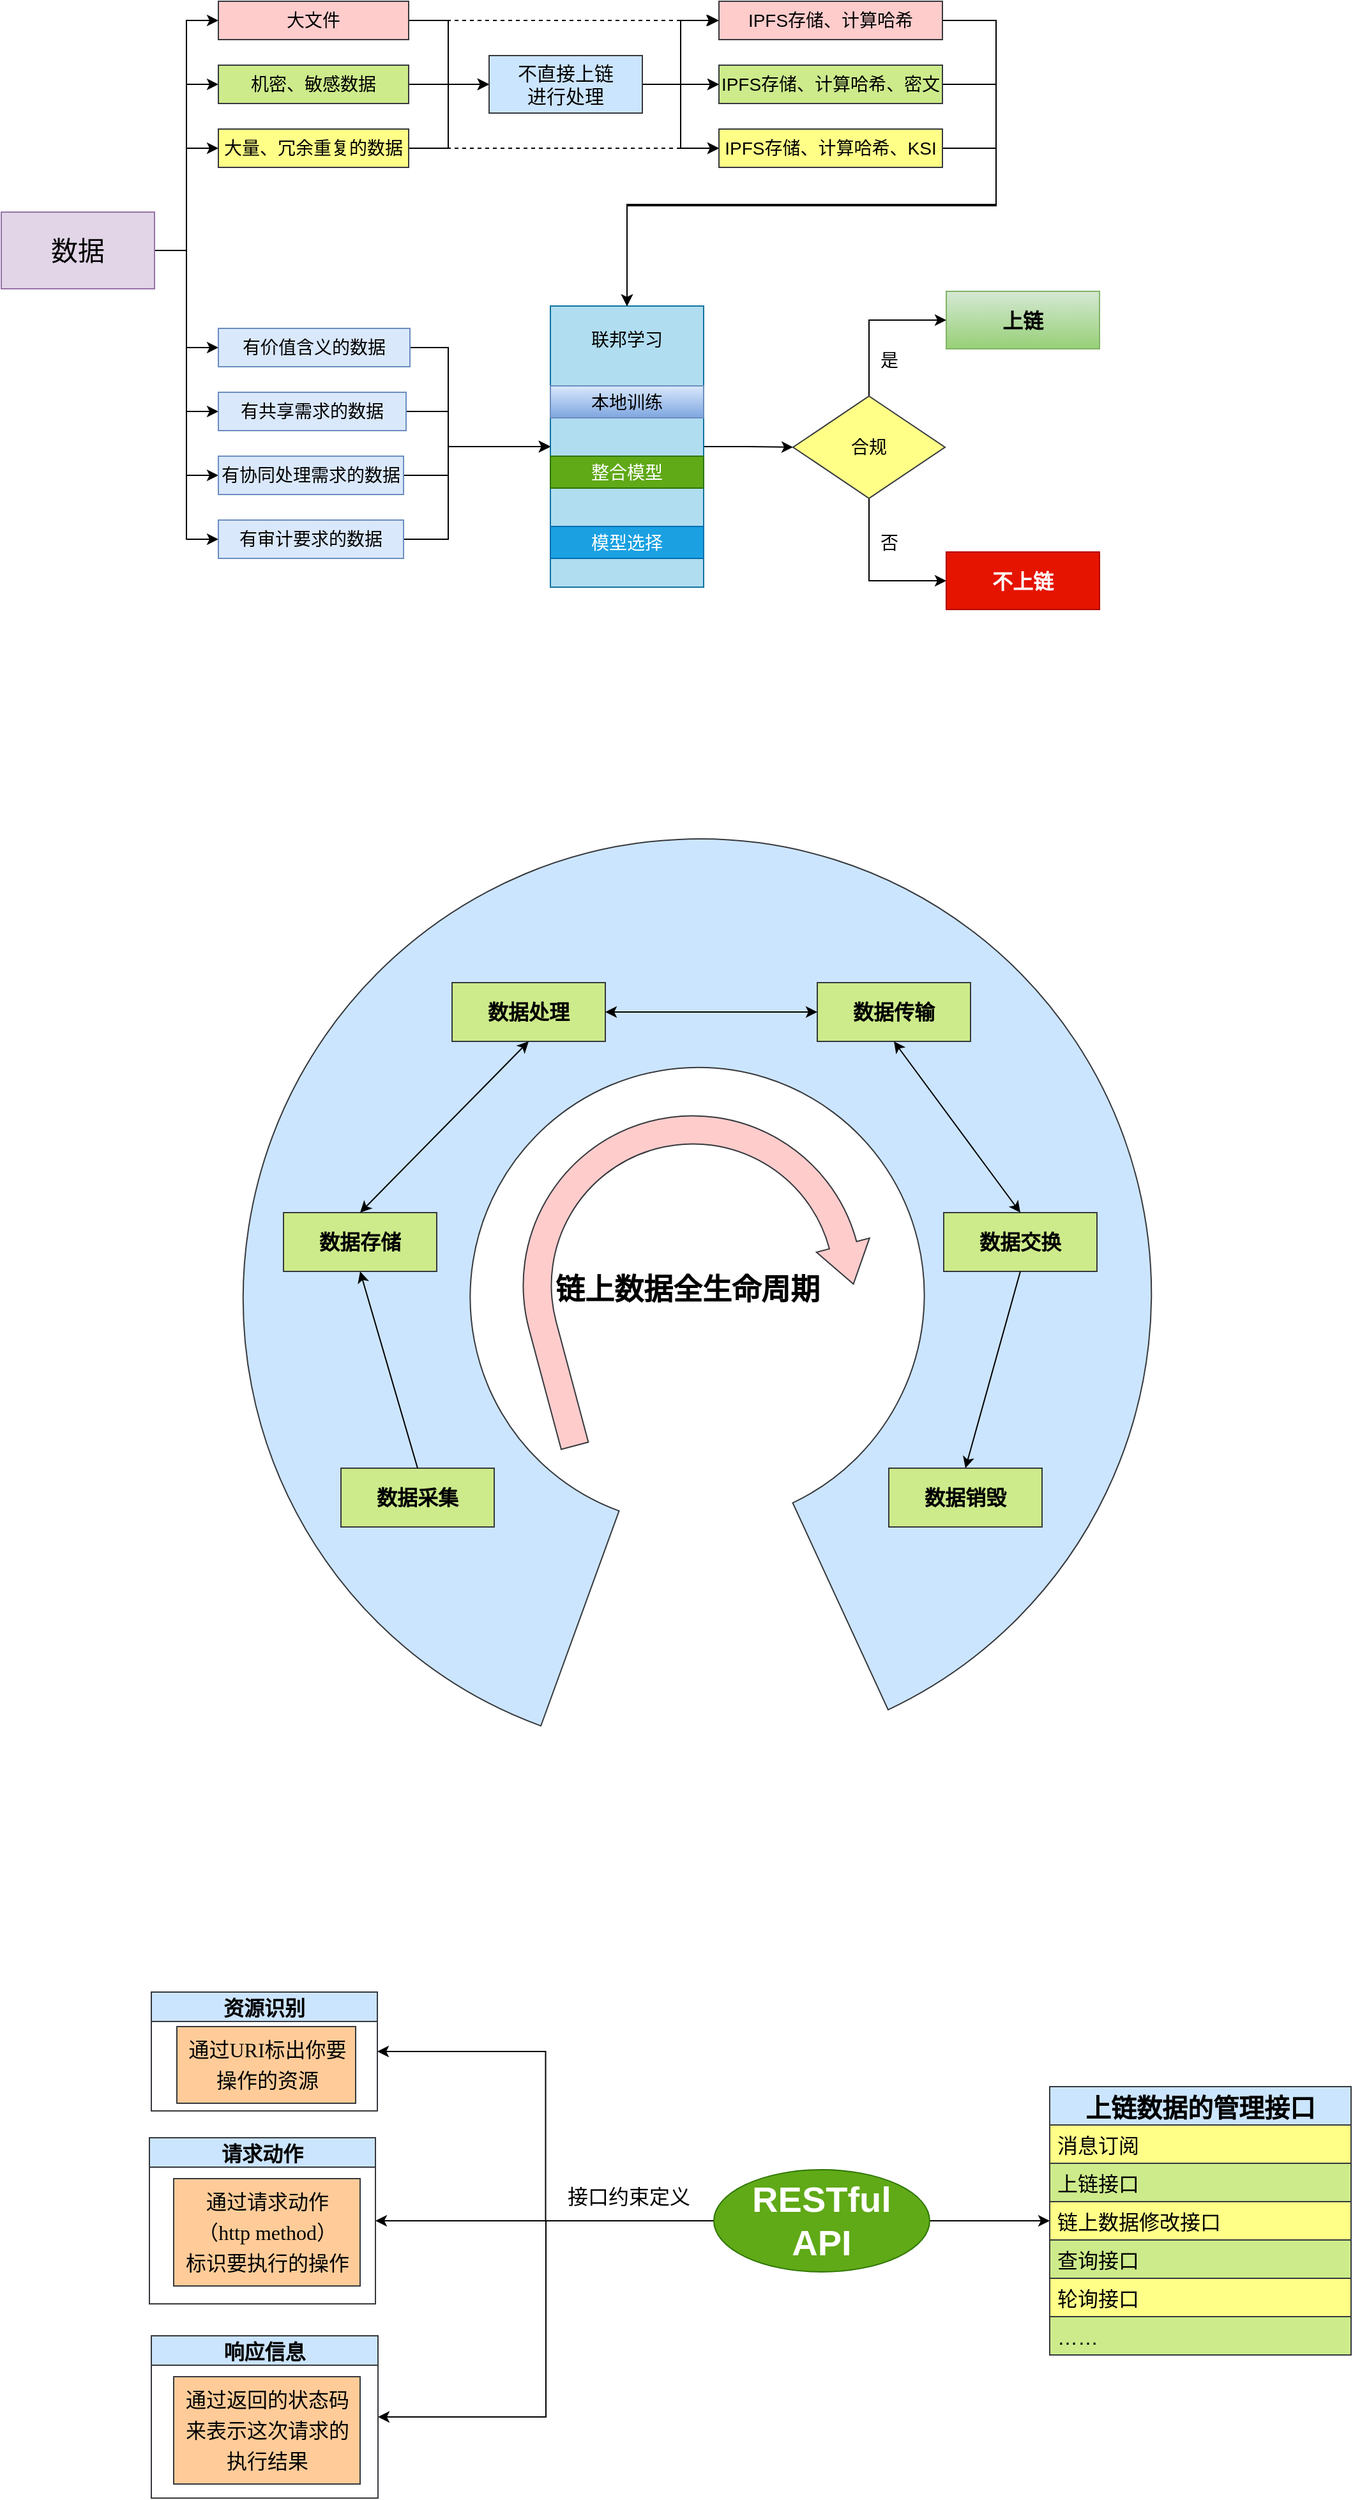 <mxfile version="20.3.2" type="github">
  <diagram id="kjsnh7O_SymupYjuu-0S" name="第 1 页">
    <mxGraphModel dx="2703" dy="1820" grid="0" gridSize="10" guides="1" tooltips="1" connect="1" arrows="1" fold="1" page="0" pageScale="1" pageWidth="827" pageHeight="1169" math="0" shadow="0">
      <root>
        <mxCell id="0" />
        <mxCell id="1" parent="0" />
        <mxCell id="IhO_nc91fv_scysewJJJ-87" value="" style="verticalLabelPosition=bottom;verticalAlign=top;html=1;shape=mxgraph.basic.partConcEllipse;startAngle=0.25;endAngle=0.125;arcWidth=0.5;rotation=110;fillColor=#cce5ff;strokeColor=#36393d;" parent="1" vertex="1">
          <mxGeometry x="267" y="693" width="716" height="710.5" as="geometry" />
        </mxCell>
        <mxCell id="IhO_nc91fv_scysewJJJ-14" style="edgeStyle=orthogonalEdgeStyle;rounded=0;orthogonalLoop=1;jettySize=auto;html=1;entryX=0;entryY=0.5;entryDx=0;entryDy=0;" parent="1" source="IhO_nc91fv_scysewJJJ-1" target="IhO_nc91fv_scysewJJJ-2" edge="1">
          <mxGeometry relative="1" as="geometry" />
        </mxCell>
        <mxCell id="IhO_nc91fv_scysewJJJ-15" style="edgeStyle=orthogonalEdgeStyle;rounded=0;orthogonalLoop=1;jettySize=auto;html=1;exitX=1;exitY=0.5;exitDx=0;exitDy=0;entryX=0;entryY=0.5;entryDx=0;entryDy=0;" parent="1" source="IhO_nc91fv_scysewJJJ-1" target="IhO_nc91fv_scysewJJJ-8" edge="1">
          <mxGeometry relative="1" as="geometry" />
        </mxCell>
        <mxCell id="IhO_nc91fv_scysewJJJ-16" style="edgeStyle=orthogonalEdgeStyle;rounded=0;orthogonalLoop=1;jettySize=auto;html=1;entryX=0;entryY=0.5;entryDx=0;entryDy=0;" parent="1" source="IhO_nc91fv_scysewJJJ-1" target="IhO_nc91fv_scysewJJJ-9" edge="1">
          <mxGeometry relative="1" as="geometry" />
        </mxCell>
        <mxCell id="IhO_nc91fv_scysewJJJ-17" style="edgeStyle=orthogonalEdgeStyle;rounded=0;orthogonalLoop=1;jettySize=auto;html=1;exitX=1;exitY=0.5;exitDx=0;exitDy=0;entryX=0;entryY=0.5;entryDx=0;entryDy=0;fontSize=14;" parent="1" source="IhO_nc91fv_scysewJJJ-1" target="IhO_nc91fv_scysewJJJ-10" edge="1">
          <mxGeometry relative="1" as="geometry" />
        </mxCell>
        <mxCell id="IhO_nc91fv_scysewJJJ-18" style="edgeStyle=orthogonalEdgeStyle;rounded=0;orthogonalLoop=1;jettySize=auto;html=1;exitX=1;exitY=0.5;exitDx=0;exitDy=0;entryX=0;entryY=0.5;entryDx=0;entryDy=0;fontSize=14;" parent="1" source="IhO_nc91fv_scysewJJJ-1" target="IhO_nc91fv_scysewJJJ-11" edge="1">
          <mxGeometry relative="1" as="geometry" />
        </mxCell>
        <mxCell id="IhO_nc91fv_scysewJJJ-19" style="edgeStyle=orthogonalEdgeStyle;rounded=0;orthogonalLoop=1;jettySize=auto;html=1;entryX=0;entryY=0.5;entryDx=0;entryDy=0;fontSize=14;" parent="1" source="IhO_nc91fv_scysewJJJ-1" target="IhO_nc91fv_scysewJJJ-13" edge="1">
          <mxGeometry relative="1" as="geometry" />
        </mxCell>
        <mxCell id="IhO_nc91fv_scysewJJJ-33" style="edgeStyle=orthogonalEdgeStyle;rounded=0;orthogonalLoop=1;jettySize=auto;html=1;exitX=1;exitY=0.5;exitDx=0;exitDy=0;entryX=0;entryY=0.5;entryDx=0;entryDy=0;fontSize=14;" parent="1" source="IhO_nc91fv_scysewJJJ-1" target="IhO_nc91fv_scysewJJJ-31" edge="1">
          <mxGeometry relative="1" as="geometry" />
        </mxCell>
        <mxCell id="IhO_nc91fv_scysewJJJ-1" value="&lt;font style=&quot;font-size: 21px;&quot;&gt;数据&lt;/font&gt;" style="rounded=0;whiteSpace=wrap;html=1;fillColor=#e1d5e7;strokeColor=#9673a6;" parent="1" vertex="1">
          <mxGeometry x="80" y="200" width="120" height="60" as="geometry" />
        </mxCell>
        <mxCell id="IhO_nc91fv_scysewJJJ-22" style="edgeStyle=orthogonalEdgeStyle;rounded=0;orthogonalLoop=1;jettySize=auto;html=1;exitX=1;exitY=0.5;exitDx=0;exitDy=0;entryX=0;entryY=0.5;entryDx=0;entryDy=0;" parent="1" source="IhO_nc91fv_scysewJJJ-2" target="IhO_nc91fv_scysewJJJ-20" edge="1">
          <mxGeometry relative="1" as="geometry">
            <Array as="points">
              <mxPoint x="430" y="50" />
              <mxPoint x="430" y="100" />
            </Array>
          </mxGeometry>
        </mxCell>
        <mxCell id="IhO_nc91fv_scysewJJJ-57" style="edgeStyle=orthogonalEdgeStyle;rounded=0;orthogonalLoop=1;jettySize=auto;html=1;strokeColor=default;dashed=1;" parent="1" source="IhO_nc91fv_scysewJJJ-2" edge="1">
          <mxGeometry relative="1" as="geometry">
            <mxPoint x="641" y="50" as="targetPoint" />
          </mxGeometry>
        </mxCell>
        <mxCell id="IhO_nc91fv_scysewJJJ-2" value="&lt;font style=&quot;font-size: 14px;&quot;&gt;大文件&lt;/font&gt;" style="whiteSpace=wrap;html=1;rounded=0;fillColor=#ffcccc;strokeColor=#36393d;align=center;" parent="1" vertex="1">
          <mxGeometry x="250" y="35" width="149" height="30" as="geometry" />
        </mxCell>
        <mxCell id="IhO_nc91fv_scysewJJJ-23" style="edgeStyle=orthogonalEdgeStyle;rounded=0;orthogonalLoop=1;jettySize=auto;html=1;exitX=1;exitY=0.5;exitDx=0;exitDy=0;entryX=0;entryY=0.5;entryDx=0;entryDy=0;" parent="1" source="IhO_nc91fv_scysewJJJ-8" target="IhO_nc91fv_scysewJJJ-20" edge="1">
          <mxGeometry relative="1" as="geometry" />
        </mxCell>
        <mxCell id="IhO_nc91fv_scysewJJJ-58" style="edgeStyle=orthogonalEdgeStyle;rounded=0;orthogonalLoop=1;jettySize=auto;html=1;exitX=1;exitY=0.5;exitDx=0;exitDy=0;entryX=0;entryY=0.5;entryDx=0;entryDy=0;dashed=1;strokeColor=default;" parent="1" source="IhO_nc91fv_scysewJJJ-8" target="IhO_nc91fv_scysewJJJ-51" edge="1">
          <mxGeometry relative="1" as="geometry" />
        </mxCell>
        <mxCell id="IhO_nc91fv_scysewJJJ-8" value="&lt;font style=&quot;font-size: 14px;&quot;&gt;机密、敏感数据&lt;/font&gt;" style="whiteSpace=wrap;html=1;rounded=0;fillColor=#cdeb8b;strokeColor=#36393d;" parent="1" vertex="1">
          <mxGeometry x="250" y="85" width="149" height="30" as="geometry" />
        </mxCell>
        <mxCell id="IhO_nc91fv_scysewJJJ-24" style="edgeStyle=orthogonalEdgeStyle;rounded=0;orthogonalLoop=1;jettySize=auto;html=1;exitX=1;exitY=0.5;exitDx=0;exitDy=0;entryX=0;entryY=0.5;entryDx=0;entryDy=0;" parent="1" source="IhO_nc91fv_scysewJJJ-9" target="IhO_nc91fv_scysewJJJ-20" edge="1">
          <mxGeometry relative="1" as="geometry">
            <Array as="points">
              <mxPoint x="430" y="150" />
              <mxPoint x="430" y="100" />
            </Array>
          </mxGeometry>
        </mxCell>
        <mxCell id="IhO_nc91fv_scysewJJJ-59" style="edgeStyle=orthogonalEdgeStyle;rounded=0;orthogonalLoop=1;jettySize=auto;html=1;entryX=0;entryY=0.5;entryDx=0;entryDy=0;dashed=1;strokeColor=default;" parent="1" source="IhO_nc91fv_scysewJJJ-9" target="IhO_nc91fv_scysewJJJ-52" edge="1">
          <mxGeometry relative="1" as="geometry" />
        </mxCell>
        <mxCell id="IhO_nc91fv_scysewJJJ-9" value="&lt;font style=&quot;font-size: 14px;&quot;&gt;大量、冗余重复的数据&lt;/font&gt;" style="whiteSpace=wrap;html=1;rounded=0;fillColor=#ffff88;strokeColor=#36393d;" parent="1" vertex="1">
          <mxGeometry x="250" y="135" width="149" height="30" as="geometry" />
        </mxCell>
        <mxCell id="IhO_nc91fv_scysewJJJ-25" style="edgeStyle=orthogonalEdgeStyle;rounded=0;orthogonalLoop=1;jettySize=auto;html=1;exitX=1;exitY=0.5;exitDx=0;exitDy=0;entryX=0;entryY=0.5;entryDx=0;entryDy=0;fontSize=14;" parent="1" source="IhO_nc91fv_scysewJJJ-10" target="IhO_nc91fv_scysewJJJ-21" edge="1">
          <mxGeometry relative="1" as="geometry">
            <Array as="points">
              <mxPoint x="430" y="306" />
              <mxPoint x="430" y="384" />
            </Array>
          </mxGeometry>
        </mxCell>
        <mxCell id="IhO_nc91fv_scysewJJJ-10" value="有价值含义的数据" style="whiteSpace=wrap;html=1;rounded=0;fillColor=#dae8fc;strokeColor=#6c8ebf;fontSize=14;" parent="1" vertex="1">
          <mxGeometry x="250" y="291" width="150" height="30" as="geometry" />
        </mxCell>
        <mxCell id="IhO_nc91fv_scysewJJJ-27" style="edgeStyle=orthogonalEdgeStyle;rounded=0;orthogonalLoop=1;jettySize=auto;html=1;entryX=0;entryY=0.5;entryDx=0;entryDy=0;fontSize=14;" parent="1" source="IhO_nc91fv_scysewJJJ-11" target="IhO_nc91fv_scysewJJJ-21" edge="1">
          <mxGeometry relative="1" as="geometry">
            <Array as="points">
              <mxPoint x="430" y="356" />
              <mxPoint x="430" y="384" />
            </Array>
          </mxGeometry>
        </mxCell>
        <mxCell id="IhO_nc91fv_scysewJJJ-11" value="有共享需求的数据" style="whiteSpace=wrap;html=1;rounded=0;fillColor=#dae8fc;strokeColor=#6c8ebf;fontSize=14;" parent="1" vertex="1">
          <mxGeometry x="250" y="341" width="147" height="30" as="geometry" />
        </mxCell>
        <mxCell id="IhO_nc91fv_scysewJJJ-29" style="edgeStyle=orthogonalEdgeStyle;rounded=0;orthogonalLoop=1;jettySize=auto;html=1;exitX=1;exitY=0.5;exitDx=0;exitDy=0;entryX=0;entryY=0.5;entryDx=0;entryDy=0;fontSize=14;" parent="1" source="IhO_nc91fv_scysewJJJ-13" target="IhO_nc91fv_scysewJJJ-21" edge="1">
          <mxGeometry relative="1" as="geometry">
            <Array as="points">
              <mxPoint x="430" y="406" />
              <mxPoint x="430" y="384" />
            </Array>
          </mxGeometry>
        </mxCell>
        <mxCell id="IhO_nc91fv_scysewJJJ-13" value="有协同处理需求的数据" style="whiteSpace=wrap;html=1;rounded=0;fillColor=#dae8fc;strokeColor=#6c8ebf;fontSize=14;" parent="1" vertex="1">
          <mxGeometry x="250" y="391" width="145" height="30" as="geometry" />
        </mxCell>
        <mxCell id="IhO_nc91fv_scysewJJJ-54" style="edgeStyle=orthogonalEdgeStyle;rounded=0;orthogonalLoop=1;jettySize=auto;html=1;exitX=1;exitY=0.5;exitDx=0;exitDy=0;entryX=0;entryY=0.5;entryDx=0;entryDy=0;strokeColor=default;" parent="1" source="IhO_nc91fv_scysewJJJ-20" target="IhO_nc91fv_scysewJJJ-50" edge="1">
          <mxGeometry relative="1" as="geometry" />
        </mxCell>
        <mxCell id="IhO_nc91fv_scysewJJJ-55" style="edgeStyle=orthogonalEdgeStyle;rounded=0;orthogonalLoop=1;jettySize=auto;html=1;entryX=0;entryY=0.5;entryDx=0;entryDy=0;strokeColor=default;" parent="1" source="IhO_nc91fv_scysewJJJ-20" target="IhO_nc91fv_scysewJJJ-51" edge="1">
          <mxGeometry relative="1" as="geometry" />
        </mxCell>
        <mxCell id="IhO_nc91fv_scysewJJJ-56" style="edgeStyle=orthogonalEdgeStyle;rounded=0;orthogonalLoop=1;jettySize=auto;html=1;entryX=0;entryY=0.5;entryDx=0;entryDy=0;strokeColor=default;" parent="1" source="IhO_nc91fv_scysewJJJ-20" target="IhO_nc91fv_scysewJJJ-52" edge="1">
          <mxGeometry relative="1" as="geometry" />
        </mxCell>
        <mxCell id="IhO_nc91fv_scysewJJJ-20" value="&lt;font style=&quot;font-size: 15px;&quot;&gt;不直接上链&lt;br&gt;进行处理&lt;/font&gt;" style="rounded=0;whiteSpace=wrap;html=1;fillColor=#cce5ff;strokeColor=#36393d;" parent="1" vertex="1">
          <mxGeometry x="462" y="77.5" width="120" height="45" as="geometry" />
        </mxCell>
        <mxCell id="IhO_nc91fv_scysewJJJ-43" style="edgeStyle=orthogonalEdgeStyle;rounded=0;orthogonalLoop=1;jettySize=auto;html=1;exitX=1;exitY=0.5;exitDx=0;exitDy=0;entryX=0;entryY=0.5;entryDx=0;entryDy=0;strokeColor=default;fontSize=14;" parent="1" source="IhO_nc91fv_scysewJJJ-21" target="IhO_nc91fv_scysewJJJ-40" edge="1">
          <mxGeometry relative="1" as="geometry" />
        </mxCell>
        <mxCell id="IhO_nc91fv_scysewJJJ-21" value="联邦学习&lt;br style=&quot;font-size: 14px;&quot;&gt;&lt;br style=&quot;font-size: 14px;&quot;&gt;&lt;br style=&quot;font-size: 14px;&quot;&gt;&lt;br style=&quot;font-size: 14px;&quot;&gt;&lt;br style=&quot;font-size: 14px;&quot;&gt;&lt;br style=&quot;font-size: 14px;&quot;&gt;&lt;br style=&quot;font-size: 14px;&quot;&gt;&lt;br style=&quot;font-size: 14px;&quot;&gt;&lt;br style=&quot;font-size: 14px;&quot;&gt;&lt;br style=&quot;font-size: 14px;&quot;&gt;&lt;br style=&quot;font-size: 14px;&quot;&gt;" style="rounded=0;whiteSpace=wrap;html=1;fillColor=#b1ddf0;strokeColor=#10739e;align=center;fontSize=14;" parent="1" vertex="1">
          <mxGeometry x="510" y="273.5" width="120" height="220" as="geometry" />
        </mxCell>
        <mxCell id="IhO_nc91fv_scysewJJJ-34" style="edgeStyle=orthogonalEdgeStyle;rounded=0;orthogonalLoop=1;jettySize=auto;html=1;exitX=1;exitY=0.5;exitDx=0;exitDy=0;entryX=0;entryY=0.5;entryDx=0;entryDy=0;strokeColor=default;fontSize=14;" parent="1" source="IhO_nc91fv_scysewJJJ-31" target="IhO_nc91fv_scysewJJJ-21" edge="1">
          <mxGeometry relative="1" as="geometry">
            <Array as="points">
              <mxPoint x="430" y="456" />
              <mxPoint x="430" y="384" />
            </Array>
          </mxGeometry>
        </mxCell>
        <mxCell id="IhO_nc91fv_scysewJJJ-31" value="有审计要求的数据" style="whiteSpace=wrap;html=1;rounded=0;fillColor=#dae8fc;strokeColor=#6c8ebf;fontSize=14;" parent="1" vertex="1">
          <mxGeometry x="250" y="441" width="145" height="30" as="geometry" />
        </mxCell>
        <mxCell id="IhO_nc91fv_scysewJJJ-35" value="&lt;b style=&quot;&quot;&gt;&lt;font style=&quot;font-size: 16px;&quot;&gt;上链&lt;/font&gt;&lt;/b&gt;" style="rounded=0;whiteSpace=wrap;html=1;fillColor=#d5e8d4;strokeColor=#82b366;gradientColor=#97d077;fontSize=14;" parent="1" vertex="1">
          <mxGeometry x="820" y="262" width="120" height="45" as="geometry" />
        </mxCell>
        <mxCell id="IhO_nc91fv_scysewJJJ-36" value="本地训练" style="rounded=0;whiteSpace=wrap;html=1;fillColor=#dae8fc;strokeColor=#6c8ebf;gradientColor=#7ea6e0;fontSize=14;" parent="1" vertex="1">
          <mxGeometry x="510" y="336" width="120" height="25" as="geometry" />
        </mxCell>
        <mxCell id="IhO_nc91fv_scysewJJJ-37" value="整合模型" style="rounded=0;whiteSpace=wrap;html=1;fillColor=#60a917;strokeColor=#2D7600;fontSize=14;fontColor=#ffffff;" parent="1" vertex="1">
          <mxGeometry x="510" y="391" width="120" height="25" as="geometry" />
        </mxCell>
        <mxCell id="IhO_nc91fv_scysewJJJ-38" value="模型选择" style="rounded=0;whiteSpace=wrap;html=1;fillColor=#1ba1e2;strokeColor=#006EAF;fontSize=14;fontColor=#ffffff;" parent="1" vertex="1">
          <mxGeometry x="510" y="446" width="120" height="25" as="geometry" />
        </mxCell>
        <mxCell id="IhO_nc91fv_scysewJJJ-60" style="edgeStyle=orthogonalEdgeStyle;rounded=0;orthogonalLoop=1;jettySize=auto;html=1;exitX=0.5;exitY=1;exitDx=0;exitDy=0;entryX=0;entryY=0.5;entryDx=0;entryDy=0;strokeColor=default;fontSize=14;" parent="1" source="IhO_nc91fv_scysewJJJ-40" target="IhO_nc91fv_scysewJJJ-46" edge="1">
          <mxGeometry relative="1" as="geometry" />
        </mxCell>
        <mxCell id="IhO_nc91fv_scysewJJJ-150" style="edgeStyle=orthogonalEdgeStyle;rounded=0;orthogonalLoop=1;jettySize=auto;html=1;exitX=0.5;exitY=0;exitDx=0;exitDy=0;entryX=0;entryY=0.5;entryDx=0;entryDy=0;strokeColor=default;fontSize=14;" parent="1" source="IhO_nc91fv_scysewJJJ-40" target="IhO_nc91fv_scysewJJJ-35" edge="1">
          <mxGeometry relative="1" as="geometry" />
        </mxCell>
        <mxCell id="IhO_nc91fv_scysewJJJ-40" value="合规" style="rhombus;whiteSpace=wrap;html=1;fillColor=#ffff88;strokeColor=#36393d;fontSize=14;" parent="1" vertex="1">
          <mxGeometry x="700" y="344" width="119" height="80" as="geometry" />
        </mxCell>
        <mxCell id="IhO_nc91fv_scysewJJJ-42" value="是" style="text;html=1;align=center;verticalAlign=middle;resizable=0;points=[];autosize=1;strokeColor=none;fillColor=none;fontSize=14;" parent="1" vertex="1">
          <mxGeometry x="759.01" y="301" width="32" height="29" as="geometry" />
        </mxCell>
        <mxCell id="IhO_nc91fv_scysewJJJ-45" value="否" style="text;html=1;align=center;verticalAlign=middle;resizable=0;points=[];autosize=1;strokeColor=none;fillColor=none;" parent="1" vertex="1">
          <mxGeometry x="691" y="140" width="40" height="30" as="geometry" />
        </mxCell>
        <mxCell id="IhO_nc91fv_scysewJJJ-46" value="&lt;b style=&quot;&quot;&gt;&lt;font style=&quot;font-size: 16px;&quot;&gt;不上链&lt;/font&gt;&lt;/b&gt;" style="rounded=0;whiteSpace=wrap;html=1;fillColor=#e51400;fontColor=#ffffff;strokeColor=#B20000;fontSize=14;" parent="1" vertex="1">
          <mxGeometry x="820" y="466" width="120" height="45" as="geometry" />
        </mxCell>
        <mxCell id="IhO_nc91fv_scysewJJJ-66" style="edgeStyle=orthogonalEdgeStyle;rounded=0;orthogonalLoop=1;jettySize=auto;html=1;exitX=1;exitY=0.5;exitDx=0;exitDy=0;strokeColor=default;" parent="1" source="IhO_nc91fv_scysewJJJ-50" target="IhO_nc91fv_scysewJJJ-21" edge="1">
          <mxGeometry relative="1" as="geometry">
            <Array as="points">
              <mxPoint x="859" y="50" />
              <mxPoint x="859" y="194" />
              <mxPoint x="570" y="194" />
            </Array>
          </mxGeometry>
        </mxCell>
        <mxCell id="IhO_nc91fv_scysewJJJ-50" value="&lt;font style=&quot;font-size: 14px;&quot;&gt;IPFS存储、计算哈希&lt;/font&gt;" style="whiteSpace=wrap;html=1;rounded=0;align=center;fillColor=#ffcccc;strokeColor=#36393d;" parent="1" vertex="1">
          <mxGeometry x="642" y="35" width="175" height="30" as="geometry" />
        </mxCell>
        <mxCell id="IhO_nc91fv_scysewJJJ-68" style="edgeStyle=orthogonalEdgeStyle;rounded=0;orthogonalLoop=1;jettySize=auto;html=1;exitX=1;exitY=0.5;exitDx=0;exitDy=0;entryX=0.5;entryY=0;entryDx=0;entryDy=0;strokeColor=default;" parent="1" source="IhO_nc91fv_scysewJJJ-51" target="IhO_nc91fv_scysewJJJ-21" edge="1">
          <mxGeometry relative="1" as="geometry">
            <Array as="points">
              <mxPoint x="859" y="100" />
              <mxPoint x="859" y="194" />
              <mxPoint x="570" y="194" />
            </Array>
          </mxGeometry>
        </mxCell>
        <mxCell id="IhO_nc91fv_scysewJJJ-51" value="&lt;font style=&quot;font-size: 14px;&quot;&gt;IPFS存储、计算哈希&lt;span style=&quot;text-align: left;&quot;&gt;、密文&lt;/span&gt;&lt;/font&gt;" style="whiteSpace=wrap;html=1;rounded=0;fillColor=#cdeb8b;strokeColor=#36393d;" parent="1" vertex="1">
          <mxGeometry x="642" y="85" width="175" height="30" as="geometry" />
        </mxCell>
        <mxCell id="IhO_nc91fv_scysewJJJ-69" style="edgeStyle=orthogonalEdgeStyle;rounded=0;orthogonalLoop=1;jettySize=auto;html=1;entryX=0.5;entryY=0;entryDx=0;entryDy=0;strokeColor=default;" parent="1" source="IhO_nc91fv_scysewJJJ-52" target="IhO_nc91fv_scysewJJJ-21" edge="1">
          <mxGeometry relative="1" as="geometry">
            <Array as="points">
              <mxPoint x="859" y="150" />
              <mxPoint x="859" y="195" />
              <mxPoint x="570" y="195" />
            </Array>
          </mxGeometry>
        </mxCell>
        <mxCell id="IhO_nc91fv_scysewJJJ-52" value="&lt;font style=&quot;font-size: 14px;&quot;&gt;IPFS存储、计算哈希、KSI&lt;/font&gt;" style="whiteSpace=wrap;html=1;rounded=0;fillColor=#ffff88;strokeColor=#36393d;" parent="1" vertex="1">
          <mxGeometry x="642" y="135" width="175" height="30" as="geometry" />
        </mxCell>
        <mxCell id="IhO_nc91fv_scysewJJJ-71" value="否" style="text;html=1;align=center;verticalAlign=middle;resizable=0;points=[];autosize=1;strokeColor=none;fillColor=none;fontSize=14;" parent="1" vertex="1">
          <mxGeometry x="759.01" y="444" width="32" height="29" as="geometry" />
        </mxCell>
        <mxCell id="IhO_nc91fv_scysewJJJ-76" value="&lt;b&gt;&lt;font style=&quot;font-size: 16px;&quot;&gt;数据采集&lt;/font&gt;&lt;/b&gt;" style="rounded=0;whiteSpace=wrap;html=1;fillColor=#cdeb8b;strokeColor=#36393d;" parent="1" vertex="1">
          <mxGeometry x="346" y="1183" width="120" height="46" as="geometry" />
        </mxCell>
        <mxCell id="IhO_nc91fv_scysewJJJ-77" value="&lt;b&gt;&lt;font style=&quot;font-size: 16px;&quot;&gt;数据存储&lt;/font&gt;&lt;/b&gt;" style="rounded=0;whiteSpace=wrap;html=1;fillColor=#cdeb8b;strokeColor=#36393d;" parent="1" vertex="1">
          <mxGeometry x="301" y="983" width="120" height="46" as="geometry" />
        </mxCell>
        <mxCell id="IhO_nc91fv_scysewJJJ-78" value="&lt;b&gt;&lt;font style=&quot;font-size: 16px;&quot;&gt;数据处理&lt;/font&gt;&lt;/b&gt;" style="rounded=0;whiteSpace=wrap;html=1;fillColor=#cdeb8b;strokeColor=#36393d;" parent="1" vertex="1">
          <mxGeometry x="433" y="803" width="120" height="46" as="geometry" />
        </mxCell>
        <mxCell id="IhO_nc91fv_scysewJJJ-79" value="&lt;b&gt;&lt;font style=&quot;font-size: 16px;&quot;&gt;数据传输&lt;/font&gt;&lt;/b&gt;" style="rounded=0;whiteSpace=wrap;html=1;fillColor=#cdeb8b;strokeColor=#36393d;" parent="1" vertex="1">
          <mxGeometry x="719" y="803" width="120" height="46" as="geometry" />
        </mxCell>
        <mxCell id="IhO_nc91fv_scysewJJJ-80" value="&lt;b&gt;&lt;font style=&quot;font-size: 16px;&quot;&gt;数据交换&lt;/font&gt;&lt;/b&gt;" style="rounded=0;whiteSpace=wrap;html=1;fillColor=#cdeb8b;strokeColor=#36393d;" parent="1" vertex="1">
          <mxGeometry x="818" y="983" width="120" height="46" as="geometry" />
        </mxCell>
        <mxCell id="IhO_nc91fv_scysewJJJ-81" value="&lt;b&gt;&lt;font style=&quot;font-size: 16px;&quot;&gt;数据销毁&lt;/font&gt;&lt;/b&gt;" style="rounded=0;whiteSpace=wrap;html=1;fillColor=#cdeb8b;strokeColor=#36393d;" parent="1" vertex="1">
          <mxGeometry x="775" y="1183" width="120" height="46" as="geometry" />
        </mxCell>
        <mxCell id="IhO_nc91fv_scysewJJJ-98" value="" style="endArrow=classic;html=1;rounded=0;strokeColor=default;exitX=0.5;exitY=0;exitDx=0;exitDy=0;entryX=0.5;entryY=1;entryDx=0;entryDy=0;" parent="1" source="IhO_nc91fv_scysewJJJ-76" target="IhO_nc91fv_scysewJJJ-77" edge="1">
          <mxGeometry width="50" height="50" relative="1" as="geometry">
            <mxPoint x="563" y="1115" as="sourcePoint" />
            <mxPoint x="613" y="1065" as="targetPoint" />
          </mxGeometry>
        </mxCell>
        <mxCell id="IhO_nc91fv_scysewJJJ-99" value="" style="endArrow=classic;html=1;rounded=0;strokeColor=default;entryX=0.5;entryY=0;entryDx=0;entryDy=0;exitX=0.5;exitY=1;exitDx=0;exitDy=0;" parent="1" source="IhO_nc91fv_scysewJJJ-80" target="IhO_nc91fv_scysewJJJ-81" edge="1">
          <mxGeometry width="50" height="50" relative="1" as="geometry">
            <mxPoint x="734" y="1088" as="sourcePoint" />
            <mxPoint x="784" y="1038" as="targetPoint" />
          </mxGeometry>
        </mxCell>
        <mxCell id="IhO_nc91fv_scysewJJJ-100" value="" style="endArrow=classic;startArrow=classic;html=1;rounded=0;strokeColor=default;entryX=0.5;entryY=1;entryDx=0;entryDy=0;exitX=0.5;exitY=0;exitDx=0;exitDy=0;" parent="1" source="IhO_nc91fv_scysewJJJ-77" target="IhO_nc91fv_scysewJJJ-78" edge="1">
          <mxGeometry width="50" height="50" relative="1" as="geometry">
            <mxPoint x="396" y="948" as="sourcePoint" />
            <mxPoint x="446" y="898" as="targetPoint" />
          </mxGeometry>
        </mxCell>
        <mxCell id="IhO_nc91fv_scysewJJJ-101" value="" style="endArrow=classic;startArrow=classic;html=1;rounded=0;strokeColor=default;exitX=1;exitY=0.5;exitDx=0;exitDy=0;entryX=0;entryY=0.5;entryDx=0;entryDy=0;" parent="1" source="IhO_nc91fv_scysewJJJ-78" target="IhO_nc91fv_scysewJJJ-79" edge="1">
          <mxGeometry width="50" height="50" relative="1" as="geometry">
            <mxPoint x="734" y="1088" as="sourcePoint" />
            <mxPoint x="784" y="1038" as="targetPoint" />
          </mxGeometry>
        </mxCell>
        <mxCell id="IhO_nc91fv_scysewJJJ-102" value="" style="endArrow=classic;startArrow=classic;html=1;rounded=0;strokeColor=default;entryX=0.5;entryY=1;entryDx=0;entryDy=0;exitX=0.5;exitY=0;exitDx=0;exitDy=0;" parent="1" source="IhO_nc91fv_scysewJJJ-80" target="IhO_nc91fv_scysewJJJ-79" edge="1">
          <mxGeometry width="50" height="50" relative="1" as="geometry">
            <mxPoint x="734" y="1088" as="sourcePoint" />
            <mxPoint x="784" y="1038" as="targetPoint" />
          </mxGeometry>
        </mxCell>
        <mxCell id="IhO_nc91fv_scysewJJJ-107" value="" style="html=1;shadow=0;dashed=0;align=center;verticalAlign=middle;shape=mxgraph.arrows2.uTurnArrow;dy=11;arrowHead=43;dx2=31.46;rotation=75;fillColor=#ffcccc;strokeColor=#36393d;" parent="1" vertex="1">
          <mxGeometry x="507.01" y="883.49" width="230" height="276" as="geometry" />
        </mxCell>
        <mxCell id="IhO_nc91fv_scysewJJJ-108" value="&lt;span style=&quot;text-align: left;&quot;&gt;&lt;b&gt;&lt;font style=&quot;font-size: 23px;&quot;&gt;链上数据全生命周期&lt;/font&gt;&lt;/b&gt;&lt;/span&gt;" style="text;html=1;align=center;verticalAlign=middle;resizable=0;points=[];autosize=1;strokeColor=none;fillColor=none;" parent="1" vertex="1">
          <mxGeometry x="504" y="1023.47" width="225" height="40" as="geometry" />
        </mxCell>
        <mxCell id="IhO_nc91fv_scysewJJJ-125" style="edgeStyle=orthogonalEdgeStyle;rounded=0;orthogonalLoop=1;jettySize=auto;html=1;entryX=1;entryY=0.5;entryDx=0;entryDy=0;strokeColor=default;fontSize=16;" parent="1" source="IhO_nc91fv_scysewJJJ-109" target="IhO_nc91fv_scysewJJJ-132" edge="1">
          <mxGeometry relative="1" as="geometry">
            <mxPoint x="537" y="1696.5" as="targetPoint" />
          </mxGeometry>
        </mxCell>
        <mxCell id="IhO_nc91fv_scysewJJJ-126" style="edgeStyle=orthogonalEdgeStyle;rounded=0;orthogonalLoop=1;jettySize=auto;html=1;exitX=0;exitY=0.5;exitDx=0;exitDy=0;entryX=1;entryY=0.5;entryDx=0;entryDy=0;strokeColor=default;fontSize=16;" parent="1" source="IhO_nc91fv_scysewJJJ-109" target="IhO_nc91fv_scysewJJJ-135" edge="1">
          <mxGeometry relative="1" as="geometry">
            <mxPoint x="537" y="1762.5" as="targetPoint" />
          </mxGeometry>
        </mxCell>
        <mxCell id="IhO_nc91fv_scysewJJJ-139" style="edgeStyle=orthogonalEdgeStyle;rounded=0;orthogonalLoop=1;jettySize=auto;html=1;entryX=1;entryY=0.5;entryDx=0;entryDy=0;strokeColor=default;fontSize=16;" parent="1" source="IhO_nc91fv_scysewJJJ-109" target="IhO_nc91fv_scysewJJJ-137" edge="1">
          <mxGeometry relative="1" as="geometry" />
        </mxCell>
        <mxCell id="IhO_nc91fv_scysewJJJ-145" style="edgeStyle=orthogonalEdgeStyle;rounded=0;orthogonalLoop=1;jettySize=auto;html=1;entryX=0;entryY=0.5;entryDx=0;entryDy=0;strokeColor=default;fontSize=16;" parent="1" source="IhO_nc91fv_scysewJJJ-109" target="IhO_nc91fv_scysewJJJ-141" edge="1">
          <mxGeometry relative="1" as="geometry" />
        </mxCell>
        <mxCell id="IhO_nc91fv_scysewJJJ-109" value="&lt;b&gt;&lt;font style=&quot;font-size: 28px;&quot;&gt;RESTful&lt;br&gt;API&lt;br&gt;&lt;/font&gt;&lt;/b&gt;" style="ellipse;whiteSpace=wrap;html=1;fontSize=16;fillColor=#60a917;strokeColor=#2D7600;fontColor=#ffffff;" parent="1" vertex="1">
          <mxGeometry x="638" y="1732" width="169" height="80" as="geometry" />
        </mxCell>
        <mxCell id="IhO_nc91fv_scysewJJJ-132" value="资源识别" style="swimlane;fontSize=16;fillColor=#cce5ff;strokeColor=#36393d;" parent="1" vertex="1">
          <mxGeometry x="197.5" y="1593" width="177" height="93" as="geometry">
            <mxRectangle x="640" y="1660" width="99" height="31" as="alternateBounds" />
          </mxGeometry>
        </mxCell>
        <mxCell id="IhO_nc91fv_scysewJJJ-134" value="&lt;span style=&quot;text-align: start; font-size: 12pt; line-height: 24px; font-family: 宋体;&quot;&gt;通过&lt;span lang=&quot;EN-US&quot;&gt;URI&lt;/span&gt;标出你要&lt;br&gt;操作的资源&lt;/span&gt;&lt;span style=&quot;font-size: medium; text-align: start;&quot;&gt;&lt;/span&gt;" style="text;html=1;align=center;verticalAlign=middle;resizable=0;points=[];autosize=1;strokeColor=#36393d;fillColor=#ffcc99;fontSize=16;" parent="IhO_nc91fv_scysewJJJ-132" vertex="1">
          <mxGeometry x="20" y="27" width="140" height="60" as="geometry" />
        </mxCell>
        <mxCell id="IhO_nc91fv_scysewJJJ-135" value="请求动作" style="swimlane;fontSize=16;fillColor=#cce5ff;strokeColor=#36393d;" parent="1" vertex="1">
          <mxGeometry x="196" y="1707" width="177" height="130" as="geometry">
            <mxRectangle x="640" y="1660" width="99" height="31" as="alternateBounds" />
          </mxGeometry>
        </mxCell>
        <mxCell id="IhO_nc91fv_scysewJJJ-136" value="&lt;span style=&quot;text-align: start; font-size: 12pt; line-height: 24px; font-family: 宋体;&quot;&gt;通过请求动作&lt;br&gt;（&lt;span lang=&quot;EN-US&quot;&gt;http method&lt;/span&gt;）&lt;br&gt;标识要执行的操作&lt;/span&gt;&lt;span style=&quot;font-size: medium; text-align: start;&quot;&gt;&lt;/span&gt;" style="text;html=1;align=center;verticalAlign=middle;resizable=0;points=[];autosize=1;strokeColor=#36393d;fillColor=#ffcc99;fontSize=16;" parent="IhO_nc91fv_scysewJJJ-135" vertex="1">
          <mxGeometry x="19" y="32" width="146" height="84" as="geometry" />
        </mxCell>
        <mxCell id="IhO_nc91fv_scysewJJJ-137" value="响应信息" style="swimlane;fontSize=16;fillColor=#cce5ff;strokeColor=#36393d;" parent="1" vertex="1">
          <mxGeometry x="197.5" y="1862" width="177.5" height="127" as="geometry">
            <mxRectangle x="640" y="1660" width="99" height="31" as="alternateBounds" />
          </mxGeometry>
        </mxCell>
        <mxCell id="IhO_nc91fv_scysewJJJ-138" value="&lt;span style=&quot;text-align: start; font-size: 12pt; line-height: 24px; font-family: 宋体;&quot;&gt;通过返回的状态码&lt;br&gt;来表示这次请求的&lt;br&gt;执行结果&lt;/span&gt;&lt;span style=&quot;font-size: medium; text-align: start;&quot;&gt;&lt;/span&gt;" style="text;html=1;align=center;verticalAlign=middle;resizable=0;points=[];autosize=1;strokeColor=#36393d;fillColor=#ffcc99;fontSize=16;" parent="IhO_nc91fv_scysewJJJ-137" vertex="1">
          <mxGeometry x="17.5" y="32" width="146" height="84" as="geometry" />
        </mxCell>
        <mxCell id="IhO_nc91fv_scysewJJJ-140" value="&lt;span style=&quot;text-align: start; font-size: 12pt; line-height: 24px; font-family: 宋体;&quot;&gt;接口约束定义&lt;/span&gt;&lt;span style=&quot;font-size: medium; text-align: start;&quot;&gt;&lt;/span&gt;" style="text;html=1;align=center;verticalAlign=middle;resizable=0;points=[];autosize=1;strokeColor=none;fillColor=none;fontSize=16;" parent="1" vertex="1">
          <mxGeometry x="514" y="1735" width="114" height="36" as="geometry" />
        </mxCell>
        <mxCell id="IhO_nc91fv_scysewJJJ-141" value="上链数据的管理接口" style="swimlane;fontStyle=1;childLayout=stackLayout;horizontal=1;startSize=30;horizontalStack=0;resizeParent=1;resizeParentMax=0;resizeLast=0;collapsible=1;marginBottom=0;fontSize=20;fillColor=#cce5ff;strokeColor=#36393d;" parent="1" vertex="1">
          <mxGeometry x="901" y="1667" width="236" height="210" as="geometry">
            <mxRectangle x="1396" y="1707" width="215" height="36" as="alternateBounds" />
          </mxGeometry>
        </mxCell>
        <mxCell id="IhO_nc91fv_scysewJJJ-142" value="消息订阅" style="text;strokeColor=#36393d;fillColor=#ffff88;align=left;verticalAlign=middle;spacingLeft=4;spacingRight=4;overflow=hidden;points=[[0,0.5],[1,0.5]];portConstraint=eastwest;rotatable=0;fontSize=16;" parent="IhO_nc91fv_scysewJJJ-141" vertex="1">
          <mxGeometry y="30" width="236" height="30" as="geometry" />
        </mxCell>
        <mxCell id="IhO_nc91fv_scysewJJJ-143" value="上链接口" style="text;strokeColor=#36393d;fillColor=#cdeb8b;align=left;verticalAlign=middle;spacingLeft=4;spacingRight=4;overflow=hidden;points=[[0,0.5],[1,0.5]];portConstraint=eastwest;rotatable=0;fontSize=16;" parent="IhO_nc91fv_scysewJJJ-141" vertex="1">
          <mxGeometry y="60" width="236" height="30" as="geometry" />
        </mxCell>
        <mxCell id="IhO_nc91fv_scysewJJJ-148" value="链上数据修改接口" style="text;strokeColor=#36393d;fillColor=#ffff88;align=left;verticalAlign=middle;spacingLeft=4;spacingRight=4;overflow=hidden;points=[[0,0.5],[1,0.5]];portConstraint=eastwest;rotatable=0;fontSize=16;" parent="IhO_nc91fv_scysewJJJ-141" vertex="1">
          <mxGeometry y="90" width="236" height="30" as="geometry" />
        </mxCell>
        <mxCell id="IhO_nc91fv_scysewJJJ-147" value="查询接口" style="text;strokeColor=#36393d;fillColor=#cdeb8b;align=left;verticalAlign=middle;spacingLeft=4;spacingRight=4;overflow=hidden;points=[[0,0.5],[1,0.5]];portConstraint=eastwest;rotatable=0;fontSize=16;" parent="IhO_nc91fv_scysewJJJ-141" vertex="1">
          <mxGeometry y="120" width="236" height="30" as="geometry" />
        </mxCell>
        <mxCell id="IhO_nc91fv_scysewJJJ-146" value="轮询接口" style="text;strokeColor=#36393d;fillColor=#ffff88;align=left;verticalAlign=middle;spacingLeft=4;spacingRight=4;overflow=hidden;points=[[0,0.5],[1,0.5]];portConstraint=eastwest;rotatable=0;fontSize=16;" parent="IhO_nc91fv_scysewJJJ-141" vertex="1">
          <mxGeometry y="150" width="236" height="30" as="geometry" />
        </mxCell>
        <mxCell id="IhO_nc91fv_scysewJJJ-144" value="……" style="text;strokeColor=#36393d;fillColor=#cdeb8b;align=left;verticalAlign=middle;spacingLeft=4;spacingRight=4;overflow=hidden;points=[[0,0.5],[1,0.5]];portConstraint=eastwest;rotatable=0;fontSize=16;" parent="IhO_nc91fv_scysewJJJ-141" vertex="1">
          <mxGeometry y="180" width="236" height="30" as="geometry" />
        </mxCell>
      </root>
    </mxGraphModel>
  </diagram>
</mxfile>
